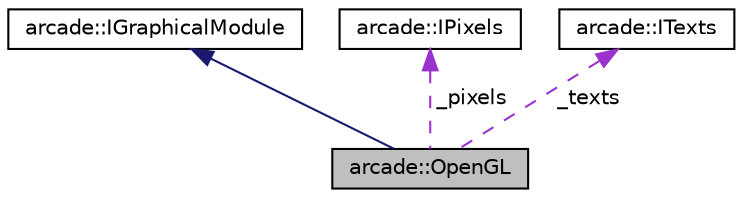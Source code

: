 digraph "arcade::OpenGL"
{
 // LATEX_PDF_SIZE
  edge [fontname="Helvetica",fontsize="10",labelfontname="Helvetica",labelfontsize="10"];
  node [fontname="Helvetica",fontsize="10",shape=record];
  Node1 [label="arcade::OpenGL",height=0.2,width=0.4,color="black", fillcolor="grey75", style="filled", fontcolor="black",tooltip=" "];
  Node2 -> Node1 [dir="back",color="midnightblue",fontsize="10",style="solid",fontname="Helvetica"];
  Node2 [label="arcade::IGraphicalModule",height=0.2,width=0.4,color="black", fillcolor="white", style="filled",URL="$classarcade_1_1_i_graphical_module.html",tooltip=" "];
  Node3 -> Node1 [dir="back",color="darkorchid3",fontsize="10",style="dashed",label=" _pixels" ,fontname="Helvetica"];
  Node3 [label="arcade::IPixels",height=0.2,width=0.4,color="black", fillcolor="white", style="filled",URL="$classarcade_1_1_i_pixels.html",tooltip=" "];
  Node4 -> Node1 [dir="back",color="darkorchid3",fontsize="10",style="dashed",label=" _texts" ,fontname="Helvetica"];
  Node4 [label="arcade::ITexts",height=0.2,width=0.4,color="black", fillcolor="white", style="filled",URL="$classarcade_1_1_i_texts.html",tooltip=" "];
}
